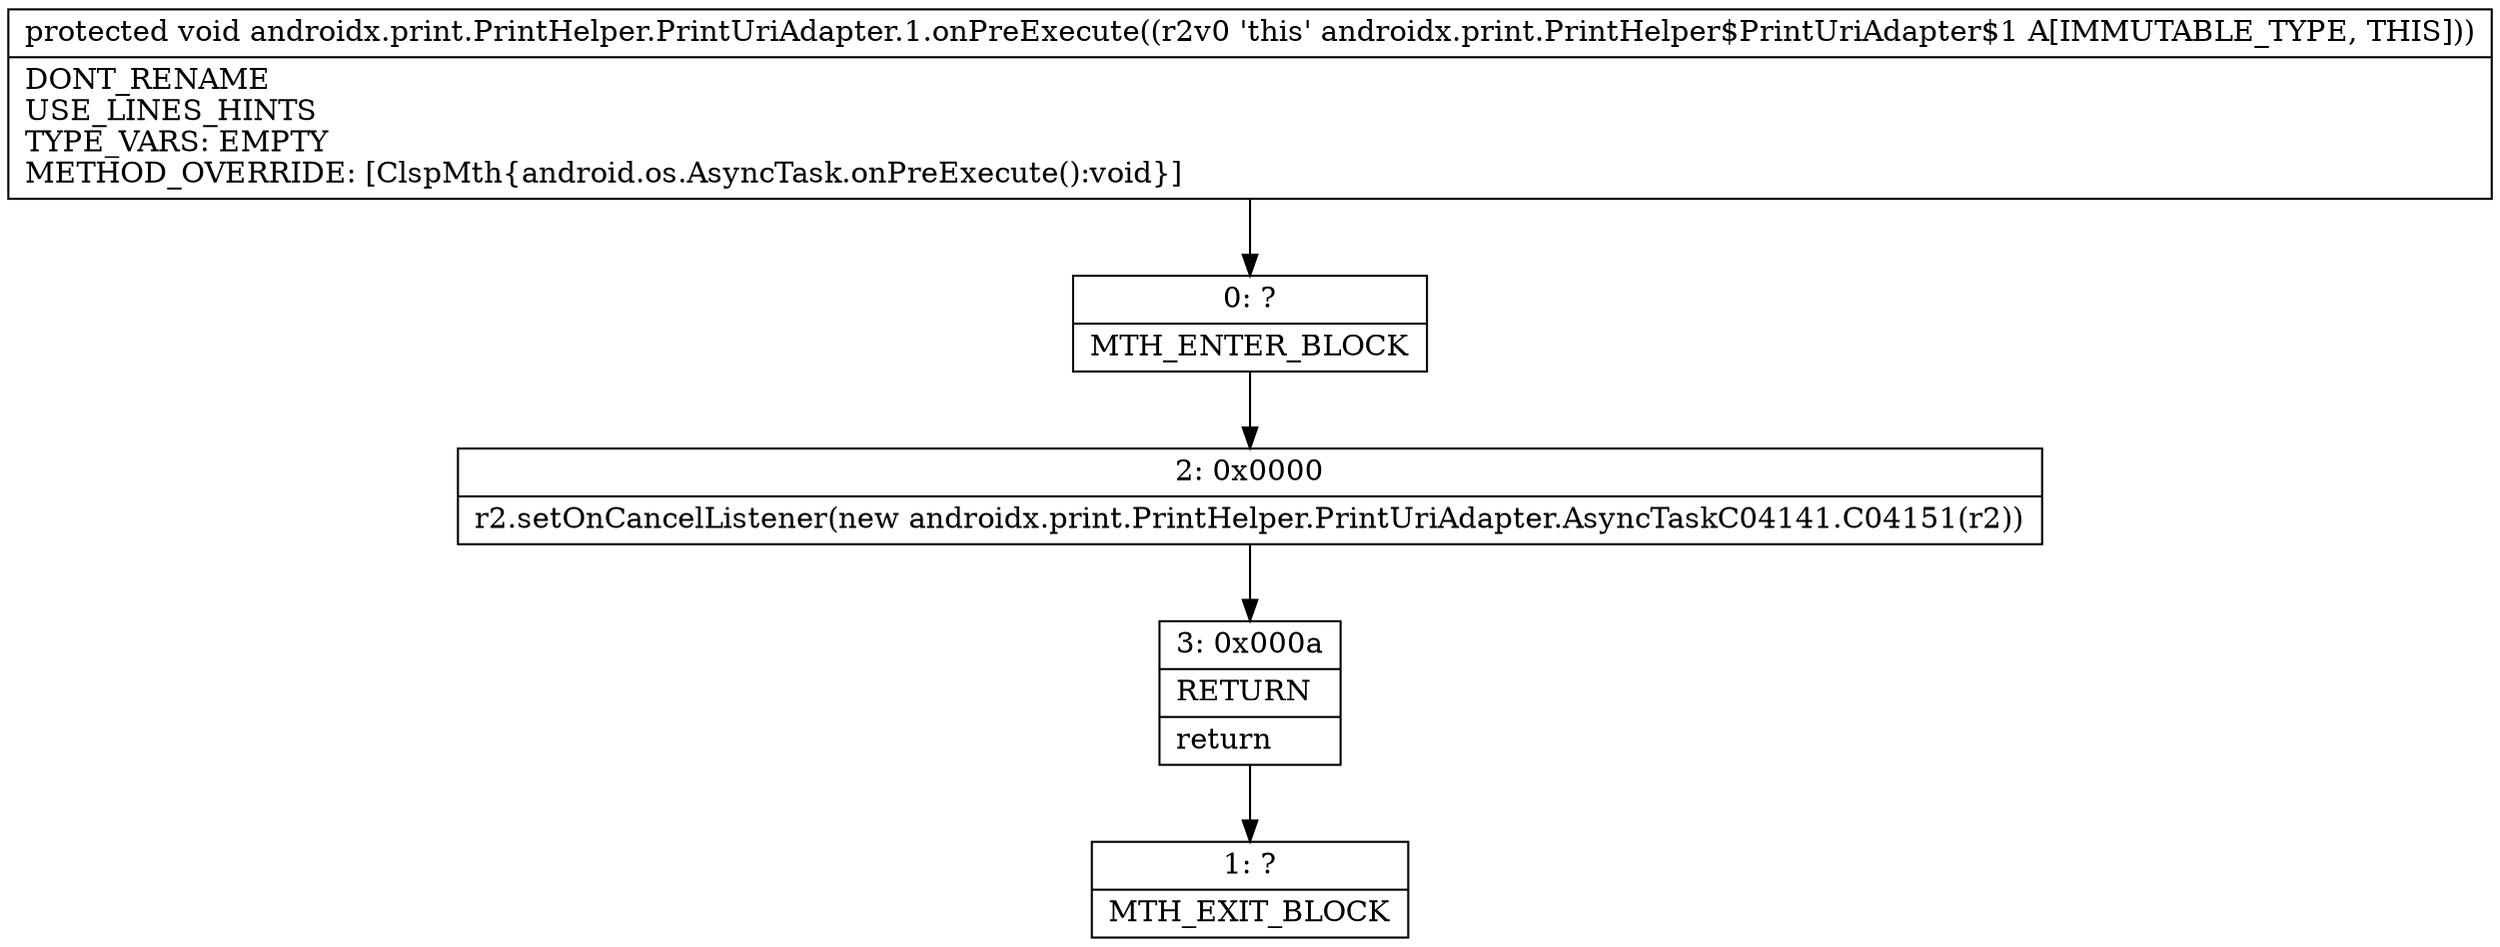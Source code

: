 digraph "CFG forandroidx.print.PrintHelper.PrintUriAdapter.1.onPreExecute()V" {
Node_0 [shape=record,label="{0\:\ ?|MTH_ENTER_BLOCK\l}"];
Node_2 [shape=record,label="{2\:\ 0x0000|r2.setOnCancelListener(new androidx.print.PrintHelper.PrintUriAdapter.AsyncTaskC04141.C04151(r2))\l}"];
Node_3 [shape=record,label="{3\:\ 0x000a|RETURN\l|return\l}"];
Node_1 [shape=record,label="{1\:\ ?|MTH_EXIT_BLOCK\l}"];
MethodNode[shape=record,label="{protected void androidx.print.PrintHelper.PrintUriAdapter.1.onPreExecute((r2v0 'this' androidx.print.PrintHelper$PrintUriAdapter$1 A[IMMUTABLE_TYPE, THIS]))  | DONT_RENAME\lUSE_LINES_HINTS\lTYPE_VARS: EMPTY\lMETHOD_OVERRIDE: [ClspMth\{android.os.AsyncTask.onPreExecute():void\}]\l}"];
MethodNode -> Node_0;Node_0 -> Node_2;
Node_2 -> Node_3;
Node_3 -> Node_1;
}

